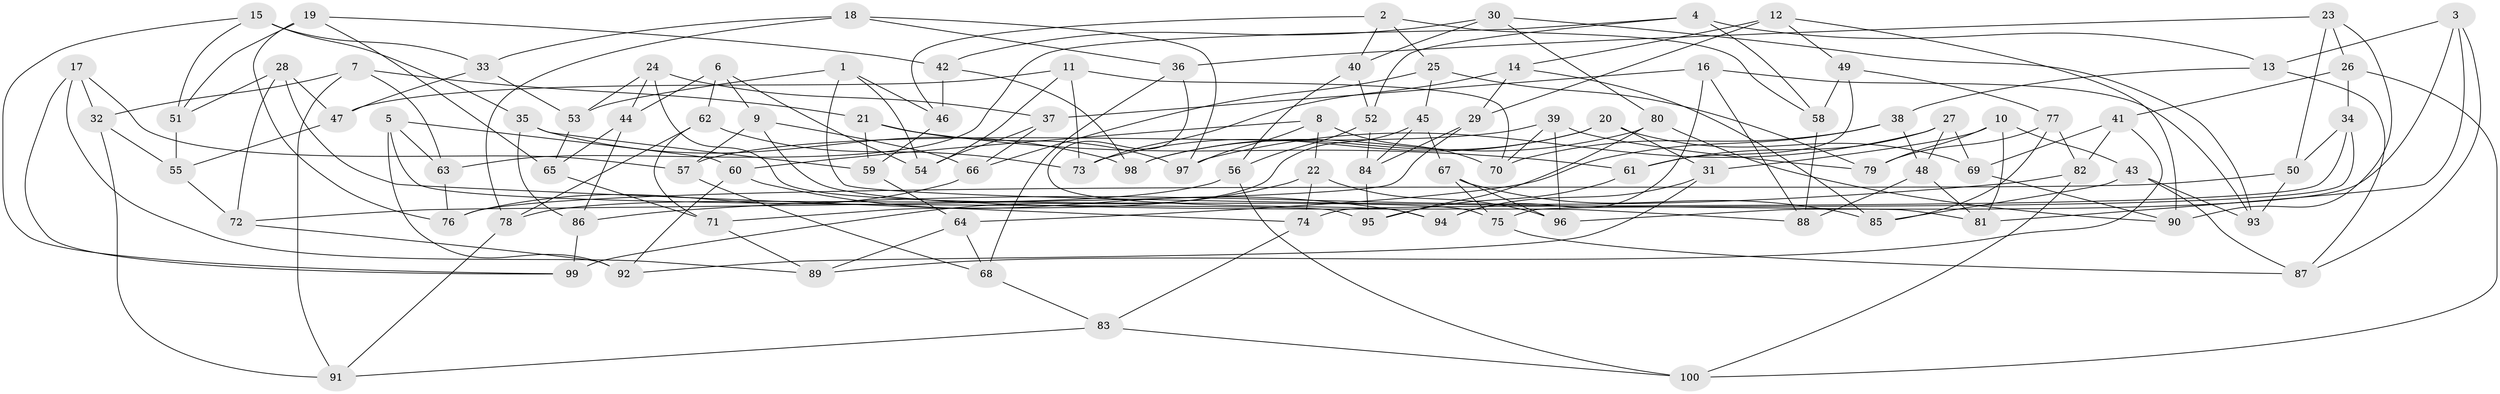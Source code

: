 // Generated by graph-tools (version 1.1) at 2025/11/02/21/25 10:11:16]
// undirected, 100 vertices, 200 edges
graph export_dot {
graph [start="1"]
  node [color=gray90,style=filled];
  1;
  2;
  3;
  4;
  5;
  6;
  7;
  8;
  9;
  10;
  11;
  12;
  13;
  14;
  15;
  16;
  17;
  18;
  19;
  20;
  21;
  22;
  23;
  24;
  25;
  26;
  27;
  28;
  29;
  30;
  31;
  32;
  33;
  34;
  35;
  36;
  37;
  38;
  39;
  40;
  41;
  42;
  43;
  44;
  45;
  46;
  47;
  48;
  49;
  50;
  51;
  52;
  53;
  54;
  55;
  56;
  57;
  58;
  59;
  60;
  61;
  62;
  63;
  64;
  65;
  66;
  67;
  68;
  69;
  70;
  71;
  72;
  73;
  74;
  75;
  76;
  77;
  78;
  79;
  80;
  81;
  82;
  83;
  84;
  85;
  86;
  87;
  88;
  89;
  90;
  91;
  92;
  93;
  94;
  95;
  96;
  97;
  98;
  99;
  100;
  1 -- 53;
  1 -- 81;
  1 -- 54;
  1 -- 46;
  2 -- 40;
  2 -- 46;
  2 -- 58;
  2 -- 25;
  3 -- 96;
  3 -- 87;
  3 -- 13;
  3 -- 81;
  4 -- 63;
  4 -- 58;
  4 -- 52;
  4 -- 13;
  5 -- 63;
  5 -- 92;
  5 -- 95;
  5 -- 60;
  6 -- 9;
  6 -- 44;
  6 -- 54;
  6 -- 62;
  7 -- 21;
  7 -- 63;
  7 -- 91;
  7 -- 32;
  8 -- 97;
  8 -- 60;
  8 -- 70;
  8 -- 22;
  9 -- 66;
  9 -- 57;
  9 -- 88;
  10 -- 81;
  10 -- 43;
  10 -- 31;
  10 -- 79;
  11 -- 73;
  11 -- 70;
  11 -- 54;
  11 -- 47;
  12 -- 14;
  12 -- 90;
  12 -- 29;
  12 -- 49;
  13 -- 38;
  13 -- 87;
  14 -- 29;
  14 -- 73;
  14 -- 85;
  15 -- 35;
  15 -- 51;
  15 -- 99;
  15 -- 33;
  16 -- 93;
  16 -- 88;
  16 -- 94;
  16 -- 37;
  17 -- 99;
  17 -- 57;
  17 -- 89;
  17 -- 32;
  18 -- 97;
  18 -- 78;
  18 -- 33;
  18 -- 36;
  19 -- 42;
  19 -- 65;
  19 -- 76;
  19 -- 51;
  20 -- 98;
  20 -- 69;
  20 -- 73;
  20 -- 31;
  21 -- 61;
  21 -- 97;
  21 -- 59;
  22 -- 96;
  22 -- 99;
  22 -- 74;
  23 -- 36;
  23 -- 90;
  23 -- 26;
  23 -- 50;
  24 -- 53;
  24 -- 44;
  24 -- 75;
  24 -- 37;
  25 -- 45;
  25 -- 66;
  25 -- 79;
  26 -- 100;
  26 -- 34;
  26 -- 41;
  27 -- 97;
  27 -- 48;
  27 -- 61;
  27 -- 69;
  28 -- 47;
  28 -- 51;
  28 -- 74;
  28 -- 72;
  29 -- 72;
  29 -- 84;
  30 -- 42;
  30 -- 93;
  30 -- 80;
  30 -- 40;
  31 -- 94;
  31 -- 92;
  32 -- 55;
  32 -- 91;
  33 -- 47;
  33 -- 53;
  34 -- 75;
  34 -- 50;
  34 -- 74;
  35 -- 98;
  35 -- 59;
  35 -- 86;
  36 -- 94;
  36 -- 68;
  37 -- 66;
  37 -- 54;
  38 -- 70;
  38 -- 64;
  38 -- 48;
  39 -- 57;
  39 -- 70;
  39 -- 96;
  39 -- 79;
  40 -- 52;
  40 -- 56;
  41 -- 69;
  41 -- 82;
  41 -- 89;
  42 -- 46;
  42 -- 98;
  43 -- 87;
  43 -- 93;
  43 -- 85;
  44 -- 65;
  44 -- 86;
  45 -- 71;
  45 -- 84;
  45 -- 67;
  46 -- 59;
  47 -- 55;
  48 -- 88;
  48 -- 81;
  49 -- 61;
  49 -- 58;
  49 -- 77;
  50 -- 76;
  50 -- 93;
  51 -- 55;
  52 -- 56;
  52 -- 84;
  53 -- 65;
  55 -- 72;
  56 -- 78;
  56 -- 100;
  57 -- 68;
  58 -- 88;
  59 -- 64;
  60 -- 94;
  60 -- 92;
  61 -- 95;
  62 -- 78;
  62 -- 71;
  62 -- 73;
  63 -- 76;
  64 -- 89;
  64 -- 68;
  65 -- 71;
  66 -- 76;
  67 -- 75;
  67 -- 85;
  67 -- 96;
  68 -- 83;
  69 -- 90;
  71 -- 89;
  72 -- 92;
  74 -- 83;
  75 -- 87;
  77 -- 79;
  77 -- 85;
  77 -- 82;
  78 -- 91;
  80 -- 90;
  80 -- 95;
  80 -- 98;
  82 -- 100;
  82 -- 86;
  83 -- 100;
  83 -- 91;
  84 -- 95;
  86 -- 99;
}

